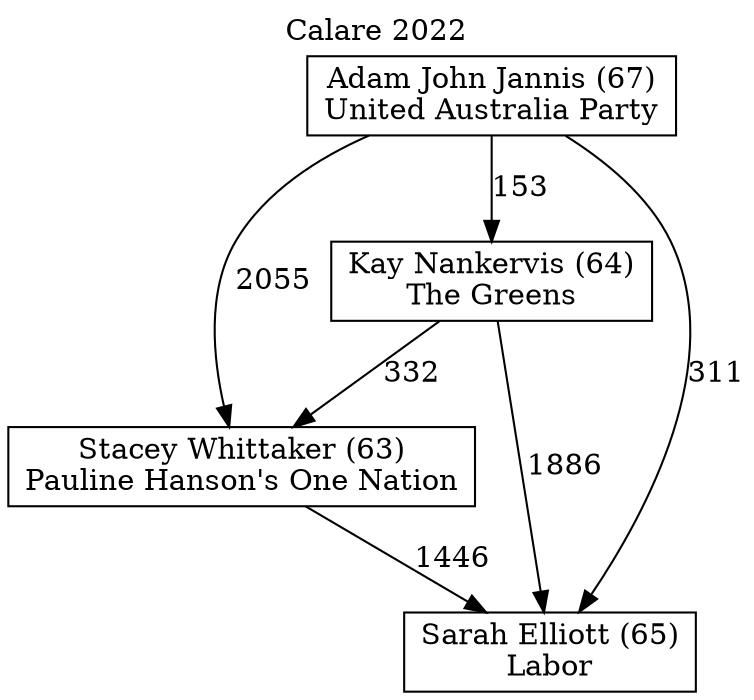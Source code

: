 // House preference flow
digraph "Sarah Elliott (65)_Calare_2022" {
	graph [label="Calare 2022" labelloc=t mclimit=10]
	node [shape=box]
	"Stacey Whittaker (63)" [label="Stacey Whittaker (63)
Pauline Hanson's One Nation"]
	"Adam John Jannis (67)" [label="Adam John Jannis (67)
United Australia Party"]
	"Kay Nankervis (64)" [label="Kay Nankervis (64)
The Greens"]
	"Sarah Elliott (65)" [label="Sarah Elliott (65)
Labor"]
	"Adam John Jannis (67)" -> "Stacey Whittaker (63)" [label=2055]
	"Adam John Jannis (67)" -> "Kay Nankervis (64)" [label=153]
	"Kay Nankervis (64)" -> "Sarah Elliott (65)" [label=1886]
	"Stacey Whittaker (63)" -> "Sarah Elliott (65)" [label=1446]
	"Adam John Jannis (67)" -> "Sarah Elliott (65)" [label=311]
	"Kay Nankervis (64)" -> "Stacey Whittaker (63)" [label=332]
}
